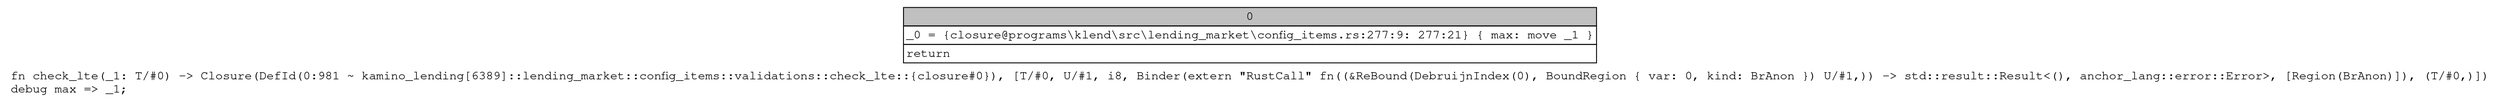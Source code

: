 digraph Mir_0_978 {
    graph [fontname="Courier, monospace"];
    node [fontname="Courier, monospace"];
    edge [fontname="Courier, monospace"];
    label=<fn check_lte(_1: T/#0) -&gt; Closure(DefId(0:981 ~ kamino_lending[6389]::lending_market::config_items::validations::check_lte::{closure#0}), [T/#0, U/#1, i8, Binder(extern &quot;RustCall&quot; fn((&amp;ReBound(DebruijnIndex(0), BoundRegion { var: 0, kind: BrAnon }) U/#1,)) -&gt; std::result::Result&lt;(), anchor_lang::error::Error&gt;, [Region(BrAnon)]), (T/#0,)])<br align="left"/>debug max =&gt; _1;<br align="left"/>>;
    bb0__0_978 [shape="none", label=<<table border="0" cellborder="1" cellspacing="0"><tr><td bgcolor="gray" align="center" colspan="1">0</td></tr><tr><td align="left" balign="left">_0 = {closure@programs\klend\src\lending_market\config_items.rs:277:9: 277:21} { max: move _1 }<br/></td></tr><tr><td align="left">return</td></tr></table>>];
}
